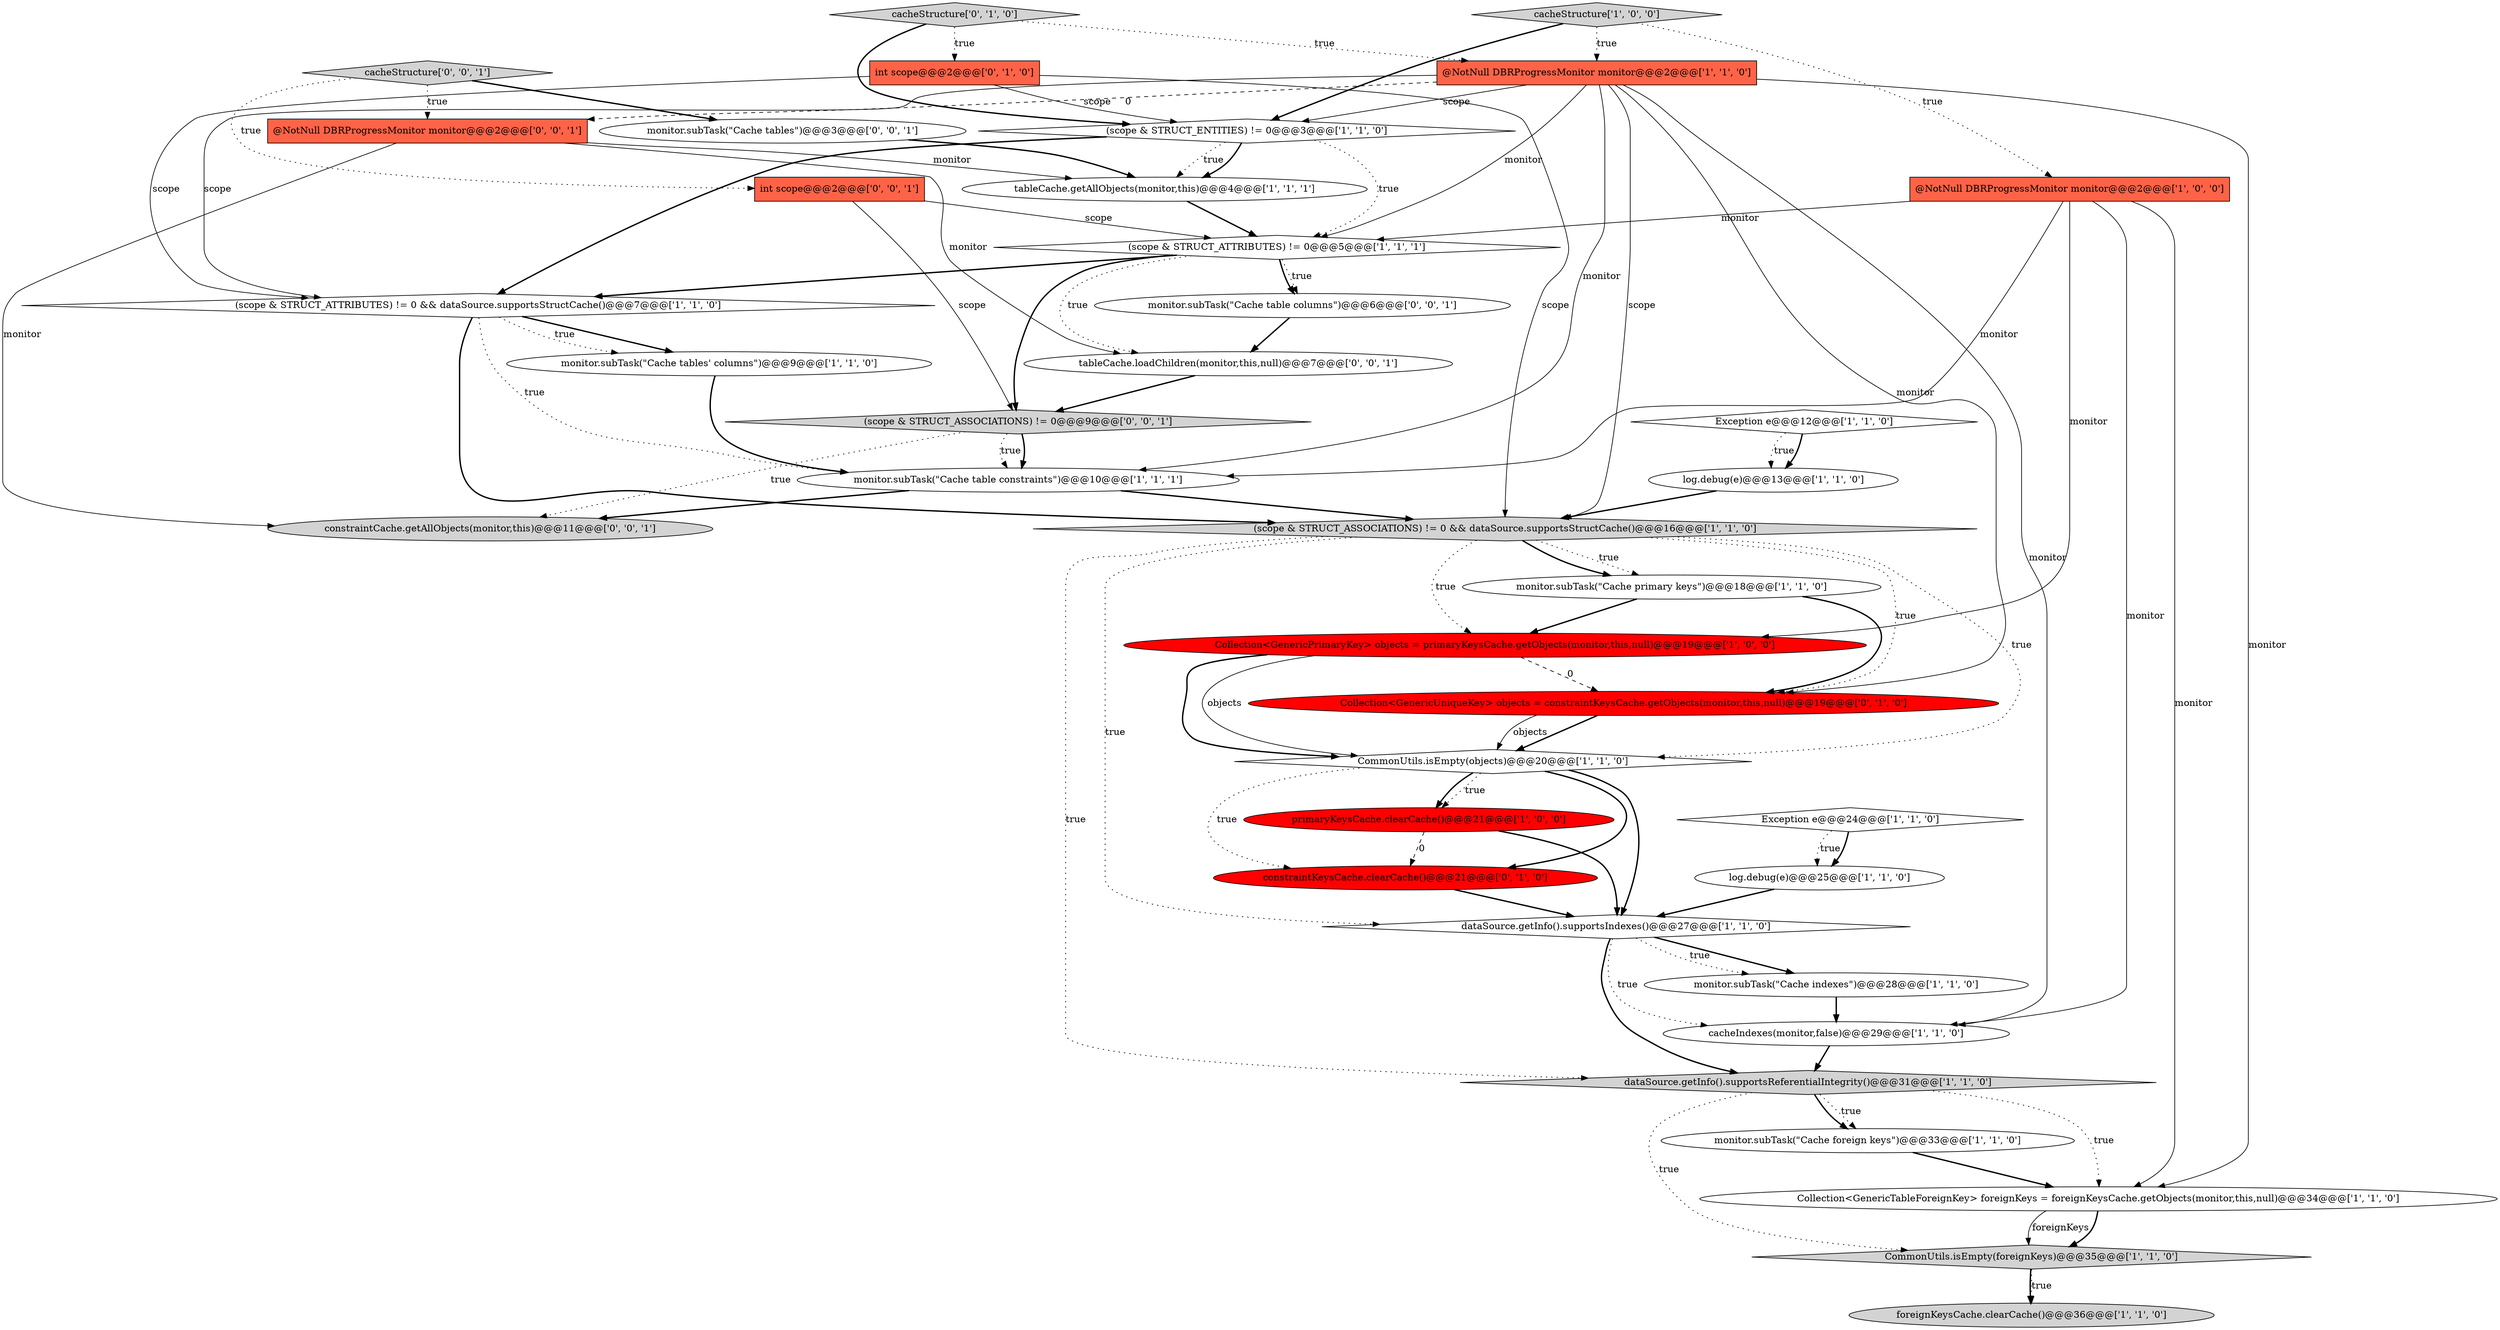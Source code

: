 digraph {
33 [style = filled, label = "monitor.subTask(\"Cache tables\")@@@3@@@['0', '0', '1']", fillcolor = white, shape = ellipse image = "AAA0AAABBB3BBB"];
19 [style = filled, label = "monitor.subTask(\"Cache foreign keys\")@@@33@@@['1', '1', '0']", fillcolor = white, shape = ellipse image = "AAA0AAABBB1BBB"];
3 [style = filled, label = "Collection<GenericPrimaryKey> objects = primaryKeysCache.getObjects(monitor,this,null)@@@19@@@['1', '0', '0']", fillcolor = red, shape = ellipse image = "AAA1AAABBB1BBB"];
1 [style = filled, label = "(scope & STRUCT_ASSOCIATIONS) != 0 && dataSource.supportsStructCache()@@@16@@@['1', '1', '0']", fillcolor = lightgray, shape = diamond image = "AAA0AAABBB1BBB"];
25 [style = filled, label = "log.debug(e)@@@13@@@['1', '1', '0']", fillcolor = white, shape = ellipse image = "AAA0AAABBB1BBB"];
12 [style = filled, label = "@NotNull DBRProgressMonitor monitor@@@2@@@['1', '0', '0']", fillcolor = tomato, shape = box image = "AAA0AAABBB1BBB"];
17 [style = filled, label = "primaryKeysCache.clearCache()@@@21@@@['1', '0', '0']", fillcolor = red, shape = ellipse image = "AAA1AAABBB1BBB"];
18 [style = filled, label = "dataSource.getInfo().supportsIndexes()@@@27@@@['1', '1', '0']", fillcolor = white, shape = diamond image = "AAA0AAABBB1BBB"];
36 [style = filled, label = "@NotNull DBRProgressMonitor monitor@@@2@@@['0', '0', '1']", fillcolor = tomato, shape = box image = "AAA0AAABBB3BBB"];
11 [style = filled, label = "Collection<GenericTableForeignKey> foreignKeys = foreignKeysCache.getObjects(monitor,this,null)@@@34@@@['1', '1', '0']", fillcolor = white, shape = ellipse image = "AAA0AAABBB1BBB"];
34 [style = filled, label = "cacheStructure['0', '0', '1']", fillcolor = lightgray, shape = diamond image = "AAA0AAABBB3BBB"];
4 [style = filled, label = "tableCache.getAllObjects(monitor,this)@@@4@@@['1', '1', '1']", fillcolor = white, shape = ellipse image = "AAA0AAABBB1BBB"];
35 [style = filled, label = "constraintCache.getAllObjects(monitor,this)@@@11@@@['0', '0', '1']", fillcolor = lightgray, shape = ellipse image = "AAA0AAABBB3BBB"];
28 [style = filled, label = "Collection<GenericUniqueKey> objects = constraintKeysCache.getObjects(monitor,this,null)@@@19@@@['0', '1', '0']", fillcolor = red, shape = ellipse image = "AAA1AAABBB2BBB"];
8 [style = filled, label = "foreignKeysCache.clearCache()@@@36@@@['1', '1', '0']", fillcolor = lightgray, shape = ellipse image = "AAA0AAABBB1BBB"];
26 [style = filled, label = "int scope@@@2@@@['0', '1', '0']", fillcolor = tomato, shape = box image = "AAA0AAABBB2BBB"];
27 [style = filled, label = "constraintKeysCache.clearCache()@@@21@@@['0', '1', '0']", fillcolor = red, shape = ellipse image = "AAA1AAABBB2BBB"];
22 [style = filled, label = "(scope & STRUCT_ATTRIBUTES) != 0 && dataSource.supportsStructCache()@@@7@@@['1', '1', '0']", fillcolor = white, shape = diamond image = "AAA0AAABBB1BBB"];
15 [style = filled, label = "monitor.subTask(\"Cache tables' columns\")@@@9@@@['1', '1', '0']", fillcolor = white, shape = ellipse image = "AAA0AAABBB1BBB"];
24 [style = filled, label = "CommonUtils.isEmpty(objects)@@@20@@@['1', '1', '0']", fillcolor = white, shape = diamond image = "AAA0AAABBB1BBB"];
31 [style = filled, label = "tableCache.loadChildren(monitor,this,null)@@@7@@@['0', '0', '1']", fillcolor = white, shape = ellipse image = "AAA0AAABBB3BBB"];
2 [style = filled, label = "dataSource.getInfo().supportsReferentialIntegrity()@@@31@@@['1', '1', '0']", fillcolor = lightgray, shape = diamond image = "AAA0AAABBB1BBB"];
16 [style = filled, label = "Exception e@@@12@@@['1', '1', '0']", fillcolor = white, shape = diamond image = "AAA0AAABBB1BBB"];
29 [style = filled, label = "cacheStructure['0', '1', '0']", fillcolor = lightgray, shape = diamond image = "AAA0AAABBB2BBB"];
6 [style = filled, label = "cacheIndexes(monitor,false)@@@29@@@['1', '1', '0']", fillcolor = white, shape = ellipse image = "AAA0AAABBB1BBB"];
14 [style = filled, label = "(scope & STRUCT_ENTITIES) != 0@@@3@@@['1', '1', '0']", fillcolor = white, shape = diamond image = "AAA0AAABBB1BBB"];
20 [style = filled, label = "@NotNull DBRProgressMonitor monitor@@@2@@@['1', '1', '0']", fillcolor = tomato, shape = box image = "AAA0AAABBB1BBB"];
5 [style = filled, label = "monitor.subTask(\"Cache table constraints\")@@@10@@@['1', '1', '1']", fillcolor = white, shape = ellipse image = "AAA0AAABBB1BBB"];
37 [style = filled, label = "(scope & STRUCT_ASSOCIATIONS) != 0@@@9@@@['0', '0', '1']", fillcolor = lightgray, shape = diamond image = "AAA0AAABBB3BBB"];
13 [style = filled, label = "cacheStructure['1', '0', '0']", fillcolor = lightgray, shape = diamond image = "AAA0AAABBB1BBB"];
30 [style = filled, label = "int scope@@@2@@@['0', '0', '1']", fillcolor = tomato, shape = box image = "AAA0AAABBB3BBB"];
21 [style = filled, label = "(scope & STRUCT_ATTRIBUTES) != 0@@@5@@@['1', '1', '1']", fillcolor = white, shape = diamond image = "AAA0AAABBB1BBB"];
9 [style = filled, label = "monitor.subTask(\"Cache primary keys\")@@@18@@@['1', '1', '0']", fillcolor = white, shape = ellipse image = "AAA0AAABBB1BBB"];
0 [style = filled, label = "monitor.subTask(\"Cache indexes\")@@@28@@@['1', '1', '0']", fillcolor = white, shape = ellipse image = "AAA0AAABBB1BBB"];
7 [style = filled, label = "Exception e@@@24@@@['1', '1', '0']", fillcolor = white, shape = diamond image = "AAA0AAABBB1BBB"];
23 [style = filled, label = "CommonUtils.isEmpty(foreignKeys)@@@35@@@['1', '1', '0']", fillcolor = lightgray, shape = diamond image = "AAA0AAABBB1BBB"];
32 [style = filled, label = "monitor.subTask(\"Cache table columns\")@@@6@@@['0', '0', '1']", fillcolor = white, shape = ellipse image = "AAA0AAABBB3BBB"];
10 [style = filled, label = "log.debug(e)@@@25@@@['1', '1', '0']", fillcolor = white, shape = ellipse image = "AAA0AAABBB1BBB"];
31->37 [style = bold, label=""];
25->1 [style = bold, label=""];
22->15 [style = bold, label=""];
3->24 [style = bold, label=""];
24->17 [style = dotted, label="true"];
13->20 [style = dotted, label="true"];
12->11 [style = solid, label="monitor"];
2->23 [style = dotted, label="true"];
19->11 [style = bold, label=""];
24->27 [style = dotted, label="true"];
29->26 [style = dotted, label="true"];
29->20 [style = dotted, label="true"];
1->3 [style = dotted, label="true"];
2->11 [style = dotted, label="true"];
37->5 [style = bold, label=""];
14->21 [style = dotted, label="true"];
20->1 [style = solid, label="scope"];
24->17 [style = bold, label=""];
29->14 [style = bold, label=""];
13->14 [style = bold, label=""];
24->27 [style = bold, label=""];
18->0 [style = bold, label=""];
20->14 [style = solid, label="scope"];
17->27 [style = dashed, label="0"];
20->6 [style = solid, label="monitor"];
7->10 [style = dotted, label="true"];
20->5 [style = solid, label="monitor"];
34->33 [style = bold, label=""];
14->22 [style = bold, label=""];
4->21 [style = bold, label=""];
36->4 [style = solid, label="monitor"];
21->32 [style = dotted, label="true"];
20->22 [style = solid, label="scope"];
23->8 [style = bold, label=""];
24->18 [style = bold, label=""];
37->5 [style = dotted, label="true"];
18->6 [style = dotted, label="true"];
12->3 [style = solid, label="monitor"];
1->18 [style = dotted, label="true"];
6->2 [style = bold, label=""];
5->1 [style = bold, label=""];
21->37 [style = bold, label=""];
21->31 [style = dotted, label="true"];
26->22 [style = solid, label="scope"];
21->22 [style = bold, label=""];
26->1 [style = solid, label="scope"];
28->24 [style = bold, label=""];
18->0 [style = dotted, label="true"];
20->11 [style = solid, label="monitor"];
16->25 [style = dotted, label="true"];
14->4 [style = dotted, label="true"];
32->31 [style = bold, label=""];
1->28 [style = dotted, label="true"];
2->19 [style = dotted, label="true"];
14->4 [style = bold, label=""];
10->18 [style = bold, label=""];
27->18 [style = bold, label=""];
3->28 [style = dashed, label="0"];
12->6 [style = solid, label="monitor"];
3->24 [style = solid, label="objects"];
34->36 [style = dotted, label="true"];
33->4 [style = bold, label=""];
20->21 [style = solid, label="monitor"];
26->14 [style = solid, label="scope"];
1->9 [style = bold, label=""];
22->5 [style = dotted, label="true"];
9->28 [style = bold, label=""];
37->35 [style = dotted, label="true"];
36->31 [style = solid, label="monitor"];
12->21 [style = solid, label="monitor"];
36->35 [style = solid, label="monitor"];
1->9 [style = dotted, label="true"];
30->37 [style = solid, label="scope"];
9->3 [style = bold, label=""];
22->1 [style = bold, label=""];
34->30 [style = dotted, label="true"];
22->15 [style = dotted, label="true"];
20->28 [style = solid, label="monitor"];
5->35 [style = bold, label=""];
11->23 [style = solid, label="foreignKeys"];
2->19 [style = bold, label=""];
12->5 [style = solid, label="monitor"];
23->8 [style = dotted, label="true"];
13->12 [style = dotted, label="true"];
7->10 [style = bold, label=""];
0->6 [style = bold, label=""];
1->24 [style = dotted, label="true"];
28->24 [style = solid, label="objects"];
16->25 [style = bold, label=""];
30->21 [style = solid, label="scope"];
18->2 [style = bold, label=""];
15->5 [style = bold, label=""];
20->36 [style = dashed, label="0"];
21->32 [style = bold, label=""];
1->2 [style = dotted, label="true"];
11->23 [style = bold, label=""];
17->18 [style = bold, label=""];
}
